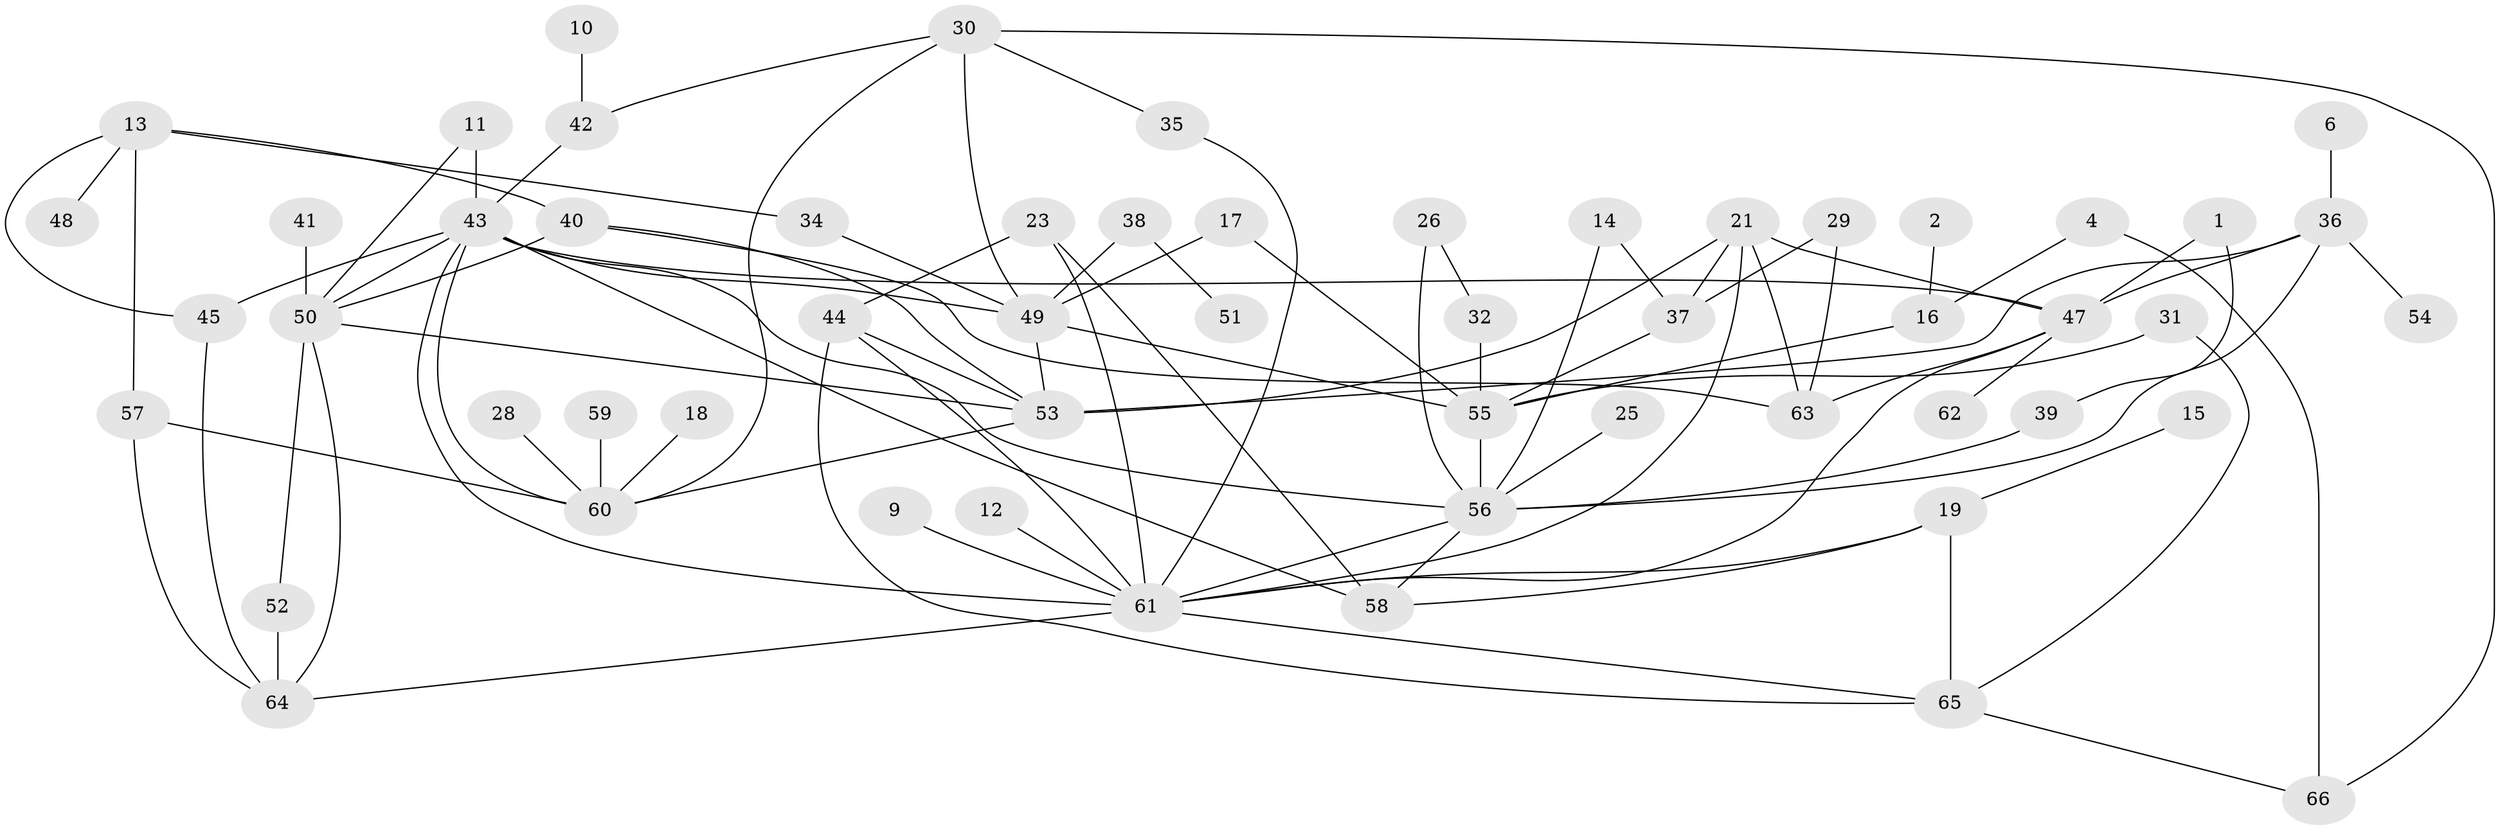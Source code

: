 // original degree distribution, {2: 0.2878787878787879, 1: 0.22727272727272727, 4: 0.09848484848484848, 5: 0.045454545454545456, 3: 0.22727272727272727, 6: 0.03787878787878788, 0: 0.06060606060606061, 8: 0.015151515151515152}
// Generated by graph-tools (version 1.1) at 2025/49/03/09/25 03:49:14]
// undirected, 56 vertices, 94 edges
graph export_dot {
graph [start="1"]
  node [color=gray90,style=filled];
  1;
  2;
  4;
  6;
  9;
  10;
  11;
  12;
  13;
  14;
  15;
  16;
  17;
  18;
  19;
  21;
  23;
  25;
  26;
  28;
  29;
  30;
  31;
  32;
  34;
  35;
  36;
  37;
  38;
  39;
  40;
  41;
  42;
  43;
  44;
  45;
  47;
  48;
  49;
  50;
  51;
  52;
  53;
  54;
  55;
  56;
  57;
  58;
  59;
  60;
  61;
  62;
  63;
  64;
  65;
  66;
  1 -- 39 [weight=1.0];
  1 -- 47 [weight=1.0];
  2 -- 16 [weight=1.0];
  4 -- 16 [weight=1.0];
  4 -- 66 [weight=1.0];
  6 -- 36 [weight=1.0];
  9 -- 61 [weight=1.0];
  10 -- 42 [weight=1.0];
  11 -- 43 [weight=1.0];
  11 -- 50 [weight=1.0];
  12 -- 61 [weight=1.0];
  13 -- 34 [weight=1.0];
  13 -- 40 [weight=1.0];
  13 -- 45 [weight=1.0];
  13 -- 48 [weight=1.0];
  13 -- 57 [weight=1.0];
  14 -- 37 [weight=1.0];
  14 -- 56 [weight=1.0];
  15 -- 19 [weight=1.0];
  16 -- 55 [weight=1.0];
  17 -- 49 [weight=1.0];
  17 -- 55 [weight=1.0];
  18 -- 60 [weight=1.0];
  19 -- 58 [weight=1.0];
  19 -- 61 [weight=1.0];
  19 -- 65 [weight=1.0];
  21 -- 37 [weight=1.0];
  21 -- 47 [weight=1.0];
  21 -- 53 [weight=1.0];
  21 -- 61 [weight=1.0];
  21 -- 63 [weight=1.0];
  23 -- 44 [weight=1.0];
  23 -- 58 [weight=1.0];
  23 -- 61 [weight=1.0];
  25 -- 56 [weight=1.0];
  26 -- 32 [weight=1.0];
  26 -- 56 [weight=1.0];
  28 -- 60 [weight=1.0];
  29 -- 37 [weight=1.0];
  29 -- 63 [weight=1.0];
  30 -- 35 [weight=1.0];
  30 -- 42 [weight=1.0];
  30 -- 49 [weight=1.0];
  30 -- 60 [weight=1.0];
  30 -- 66 [weight=1.0];
  31 -- 55 [weight=1.0];
  31 -- 65 [weight=1.0];
  32 -- 55 [weight=1.0];
  34 -- 49 [weight=1.0];
  35 -- 61 [weight=1.0];
  36 -- 47 [weight=1.0];
  36 -- 53 [weight=1.0];
  36 -- 54 [weight=1.0];
  36 -- 56 [weight=1.0];
  37 -- 55 [weight=1.0];
  38 -- 49 [weight=1.0];
  38 -- 51 [weight=1.0];
  39 -- 56 [weight=1.0];
  40 -- 50 [weight=1.0];
  40 -- 53 [weight=1.0];
  40 -- 63 [weight=1.0];
  41 -- 50 [weight=1.0];
  42 -- 43 [weight=1.0];
  43 -- 45 [weight=1.0];
  43 -- 47 [weight=1.0];
  43 -- 49 [weight=1.0];
  43 -- 50 [weight=1.0];
  43 -- 56 [weight=1.0];
  43 -- 58 [weight=1.0];
  43 -- 60 [weight=1.0];
  43 -- 61 [weight=1.0];
  44 -- 53 [weight=1.0];
  44 -- 61 [weight=1.0];
  44 -- 65 [weight=1.0];
  45 -- 64 [weight=1.0];
  47 -- 61 [weight=1.0];
  47 -- 62 [weight=1.0];
  47 -- 63 [weight=1.0];
  49 -- 53 [weight=1.0];
  49 -- 55 [weight=1.0];
  50 -- 52 [weight=1.0];
  50 -- 53 [weight=1.0];
  50 -- 64 [weight=1.0];
  52 -- 64 [weight=1.0];
  53 -- 60 [weight=1.0];
  55 -- 56 [weight=1.0];
  56 -- 58 [weight=1.0];
  56 -- 61 [weight=1.0];
  57 -- 60 [weight=1.0];
  57 -- 64 [weight=1.0];
  59 -- 60 [weight=1.0];
  61 -- 64 [weight=1.0];
  61 -- 65 [weight=1.0];
  65 -- 66 [weight=1.0];
}
